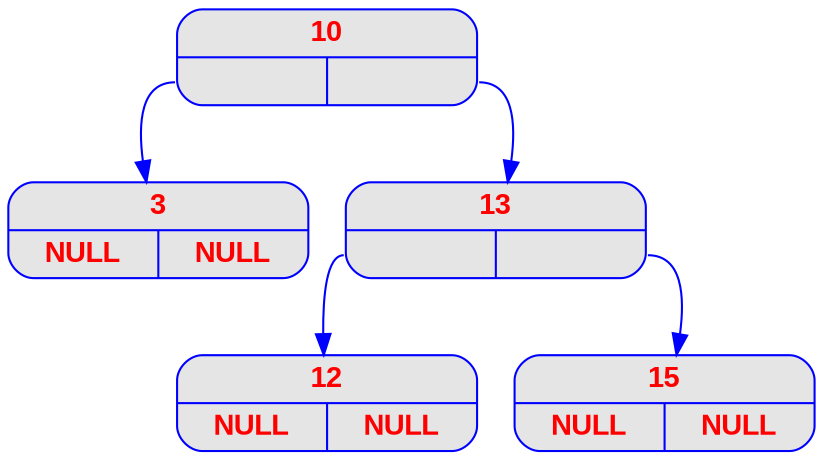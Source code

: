digraph supprimer_tempo_ {
	node [
		fontname  = "Arial bold" 
		fontsize  = "14"
		fontcolor = "red"
		style     = "rounded, filled"
		shape     = "record"
		fillcolor = "grey90"
		color     = "blue"
		width     = "2"
	]

	edge [
		color     = "blue"
	]

10 [label = "{<c> 10 | { <g> | <d>}}"];
10:g -> 3;
3 [label = "{<c> 3 | { <g> | <d>}}"];
3 [label = "{<c> 3 | { <g> NULL | <d> NULL}}"];
10:d -> 13;
13 [label = "{<c> 13 | { <g> | <d>}}"];
13:g -> 12;
12 [label = "{<c> 12 | { <g> | <d>}}"];
12 [label = "{<c> 12 | { <g> NULL | <d> NULL}}"];
13:d -> 15;
15 [label = "{<c> 15 | { <g> | <d>}}"];
15 [label = "{<c> 15 | { <g> NULL | <d> NULL}}"];
}
